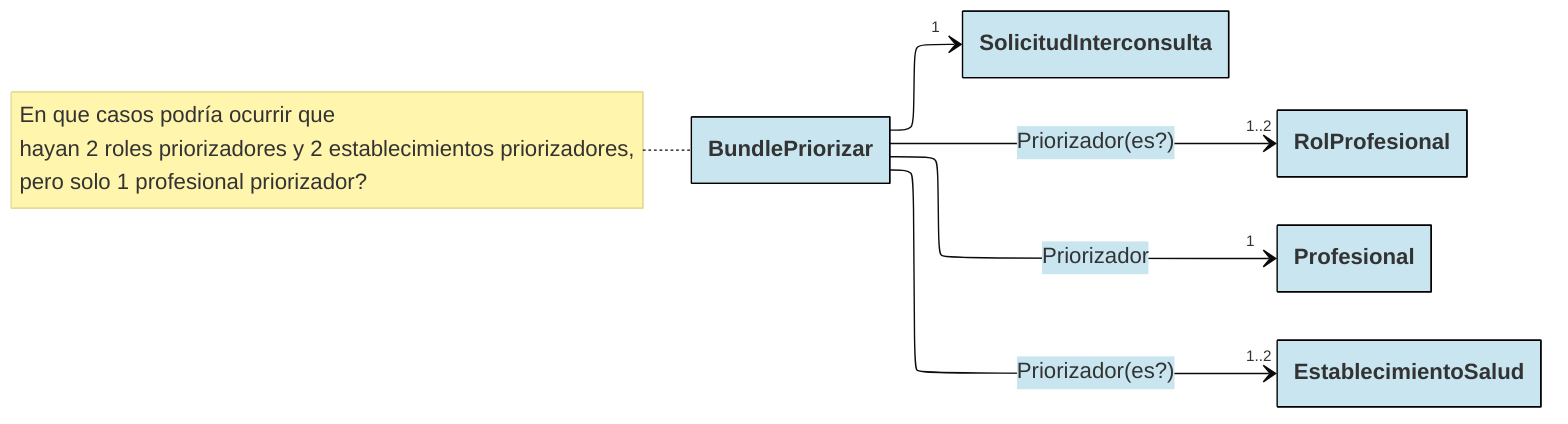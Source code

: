 ---
config:
  layout: elk
  theme: base
  class:
    hideEmptyMembersBox: true
  themeVariables:
    primaryBorderColor: "#000000"
    primaryColor: "#C9E6F0"
---

classDiagram
direction LR



BundlePriorizar --> "1" SolicitudInterconsulta
link SolicitudInterconsulta "https://github.com/chris-f23/diagramas-fhir-tei/blob/main/docs/SolicitudInterconsulta.mmd"

BundlePriorizar --> "1..2" RolProfesional: Priorizador(es?)
link RolProfesional "https://github.com/chris-f23/diagramas-fhir-tei/blob/main/docs/RolProfesional.mmd"

BundlePriorizar --> "1" Profesional: Priorizador
link Profesional "https://github.com/chris-f23/diagramas-fhir-tei/blob/main/docs/Profesional.mmd"

BundlePriorizar --> "1..2" EstablecimientoSalud: Priorizador(es?)
link EstablecimientoSalud "https://github.com/chris-f23/diagramas-fhir-tei/blob/main/docs/EstablecimientoSalud.mmd"

link SolicitudExamen "https://github.com/chris-f23/diagramas-fhir-tei/blob/main/docs/SolicitudExamen.mmd"
note for BundlePriorizar "En que casos podría ocurrir que
hayan 2 roles priorizadores y 2 establecimientos priorizadores,
pero solo 1 profesional priorizador?"

%% RolProfesional ..> "1" EstablecimientoSalud
%% RolProfesional ..> "1" Profesional

%% SolicitudInterconsulta ..> "1" Paciente: Subject
%% SolicitudInterconsulta ..> "0..1" AtencionInicial: Encounter
%% SolicitudInterconsulta ..> "0..1" RolProfesional: Requester


%% AtencionInicial ..> "1" Paciente: Subject
%% AtencionInicial ..> "1" CondicionDiagnostico: Diagnostico de inicio



%% SolicitudInterconsulta ..> "0..1" CondicionDiagnostico: Diagnostico de inicio
%% SolicitudInterconsulta ..> "*" AlergiaOIntolerancia: Alergias
%% SolicitudInterconsulta ..> "0..1" Observacion: Indice de comorbilidad
%% SolicitudInterconsulta ..> "0..1" Observacion: Es cuidador
%% SolicitudInterconsulta ..> "0..1" Observacion: Tiene discapacidad
%% SolicitudInterconsulta ..> "0..1" MotivoDerivacion: Motivo de derivación
%% SolicitudInterconsulta ..> "*" SolicitudExamen: Solicitudes de examenes
%% SolicitudInterconsulta ..> "*" Observacion: Resultados de examenes